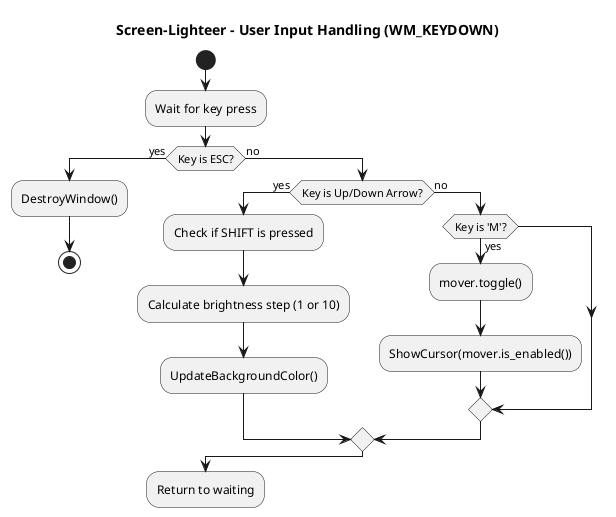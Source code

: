 @startuml
title Screen-Lighteer - User Input Handling (WM_KEYDOWN)

start
:Wait for key press;

if (Key is ESC?) then (yes)
  :DestroyWindow();
  stop
else (no)
  if (Key is Up/Down Arrow?) then (yes)
    :Check if SHIFT is pressed;
    :Calculate brightness step (1 or 10);
    :UpdateBackgroundColor();
  else (no)
    if (Key is 'M'?) then (yes)
      :mover.toggle();
      :ShowCursor(mover.is_enabled());
    endif
  endif
endif

:Return to waiting;

@enduml